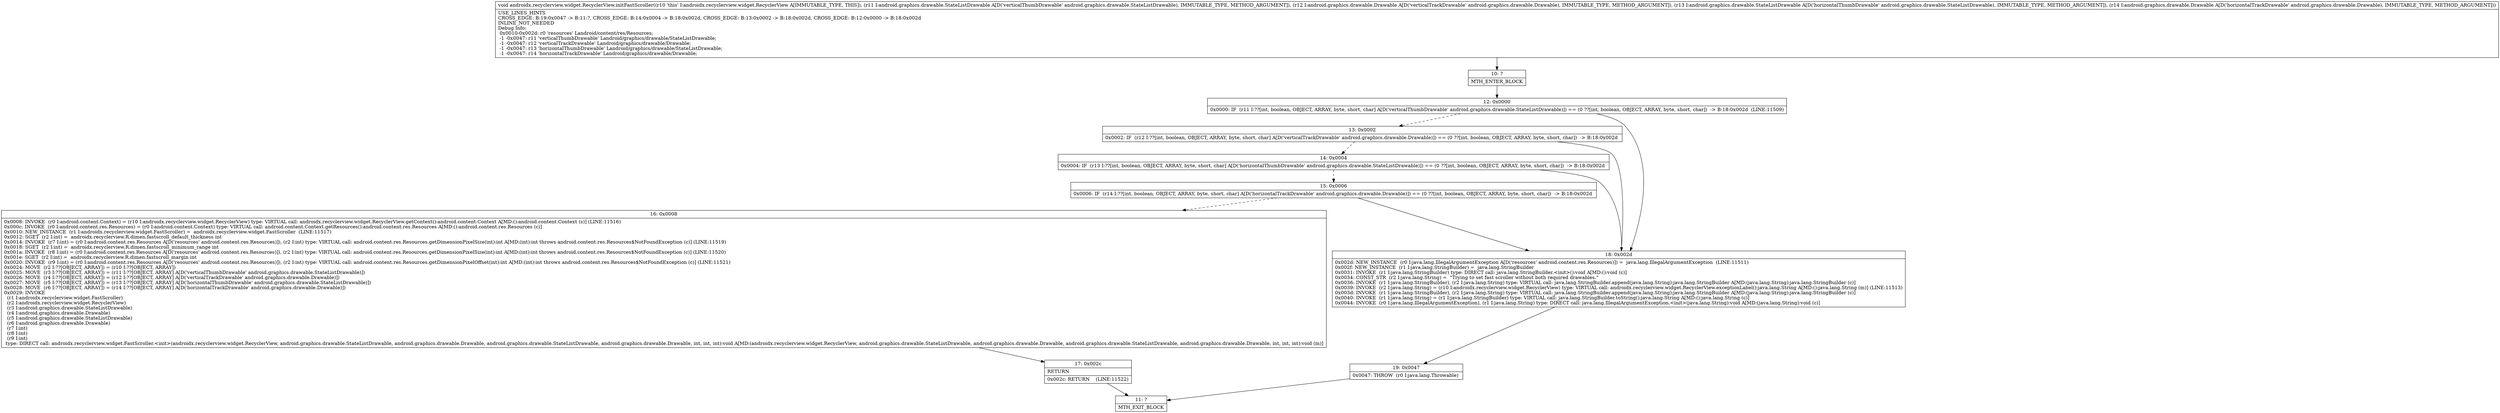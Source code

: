 digraph "CFG forandroidx.recyclerview.widget.RecyclerView.initFastScroller(Landroid\/graphics\/drawable\/StateListDrawable;Landroid\/graphics\/drawable\/Drawable;Landroid\/graphics\/drawable\/StateListDrawable;Landroid\/graphics\/drawable\/Drawable;)V" {
Node_10 [shape=record,label="{10\:\ ?|MTH_ENTER_BLOCK\l}"];
Node_12 [shape=record,label="{12\:\ 0x0000|0x0000: IF  (r11 I:??[int, boolean, OBJECT, ARRAY, byte, short, char] A[D('verticalThumbDrawable' android.graphics.drawable.StateListDrawable)]) == (0 ??[int, boolean, OBJECT, ARRAY, byte, short, char])  \-\> B:18:0x002d  (LINE:11509)\l}"];
Node_13 [shape=record,label="{13\:\ 0x0002|0x0002: IF  (r12 I:??[int, boolean, OBJECT, ARRAY, byte, short, char] A[D('verticalTrackDrawable' android.graphics.drawable.Drawable)]) == (0 ??[int, boolean, OBJECT, ARRAY, byte, short, char])  \-\> B:18:0x002d \l}"];
Node_14 [shape=record,label="{14\:\ 0x0004|0x0004: IF  (r13 I:??[int, boolean, OBJECT, ARRAY, byte, short, char] A[D('horizontalThumbDrawable' android.graphics.drawable.StateListDrawable)]) == (0 ??[int, boolean, OBJECT, ARRAY, byte, short, char])  \-\> B:18:0x002d \l}"];
Node_15 [shape=record,label="{15\:\ 0x0006|0x0006: IF  (r14 I:??[int, boolean, OBJECT, ARRAY, byte, short, char] A[D('horizontalTrackDrawable' android.graphics.drawable.Drawable)]) == (0 ??[int, boolean, OBJECT, ARRAY, byte, short, char])  \-\> B:18:0x002d \l}"];
Node_16 [shape=record,label="{16\:\ 0x0008|0x0008: INVOKE  (r0 I:android.content.Context) = (r10 I:androidx.recyclerview.widget.RecyclerView) type: VIRTUAL call: androidx.recyclerview.widget.RecyclerView.getContext():android.content.Context A[MD:():android.content.Context (s)] (LINE:11516)\l0x000c: INVOKE  (r0 I:android.content.res.Resources) = (r0 I:android.content.Context) type: VIRTUAL call: android.content.Context.getResources():android.content.res.Resources A[MD:():android.content.res.Resources (c)]\l0x0010: NEW_INSTANCE  (r1 I:androidx.recyclerview.widget.FastScroller) =  androidx.recyclerview.widget.FastScroller  (LINE:11517)\l0x0012: SGET  (r2 I:int) =  androidx.recyclerview.R.dimen.fastscroll_default_thickness int \l0x0014: INVOKE  (r7 I:int) = (r0 I:android.content.res.Resources A[D('resources' android.content.res.Resources)]), (r2 I:int) type: VIRTUAL call: android.content.res.Resources.getDimensionPixelSize(int):int A[MD:(int):int throws android.content.res.Resources$NotFoundException (c)] (LINE:11519)\l0x0018: SGET  (r2 I:int) =  androidx.recyclerview.R.dimen.fastscroll_minimum_range int \l0x001a: INVOKE  (r8 I:int) = (r0 I:android.content.res.Resources A[D('resources' android.content.res.Resources)]), (r2 I:int) type: VIRTUAL call: android.content.res.Resources.getDimensionPixelSize(int):int A[MD:(int):int throws android.content.res.Resources$NotFoundException (c)] (LINE:11520)\l0x001e: SGET  (r2 I:int) =  androidx.recyclerview.R.dimen.fastscroll_margin int \l0x0020: INVOKE  (r9 I:int) = (r0 I:android.content.res.Resources A[D('resources' android.content.res.Resources)]), (r2 I:int) type: VIRTUAL call: android.content.res.Resources.getDimensionPixelOffset(int):int A[MD:(int):int throws android.content.res.Resources$NotFoundException (c)] (LINE:11521)\l0x0024: MOVE  (r2 I:??[OBJECT, ARRAY]) = (r10 I:??[OBJECT, ARRAY]) \l0x0025: MOVE  (r3 I:??[OBJECT, ARRAY]) = (r11 I:??[OBJECT, ARRAY] A[D('verticalThumbDrawable' android.graphics.drawable.StateListDrawable)]) \l0x0026: MOVE  (r4 I:??[OBJECT, ARRAY]) = (r12 I:??[OBJECT, ARRAY] A[D('verticalTrackDrawable' android.graphics.drawable.Drawable)]) \l0x0027: MOVE  (r5 I:??[OBJECT, ARRAY]) = (r13 I:??[OBJECT, ARRAY] A[D('horizontalThumbDrawable' android.graphics.drawable.StateListDrawable)]) \l0x0028: MOVE  (r6 I:??[OBJECT, ARRAY]) = (r14 I:??[OBJECT, ARRAY] A[D('horizontalTrackDrawable' android.graphics.drawable.Drawable)]) \l0x0029: INVOKE  \l  (r1 I:androidx.recyclerview.widget.FastScroller)\l  (r2 I:androidx.recyclerview.widget.RecyclerView)\l  (r3 I:android.graphics.drawable.StateListDrawable)\l  (r4 I:android.graphics.drawable.Drawable)\l  (r5 I:android.graphics.drawable.StateListDrawable)\l  (r6 I:android.graphics.drawable.Drawable)\l  (r7 I:int)\l  (r8 I:int)\l  (r9 I:int)\l type: DIRECT call: androidx.recyclerview.widget.FastScroller.\<init\>(androidx.recyclerview.widget.RecyclerView, android.graphics.drawable.StateListDrawable, android.graphics.drawable.Drawable, android.graphics.drawable.StateListDrawable, android.graphics.drawable.Drawable, int, int, int):void A[MD:(androidx.recyclerview.widget.RecyclerView, android.graphics.drawable.StateListDrawable, android.graphics.drawable.Drawable, android.graphics.drawable.StateListDrawable, android.graphics.drawable.Drawable, int, int, int):void (m)]\l}"];
Node_17 [shape=record,label="{17\:\ 0x002c|RETURN\l|0x002c: RETURN    (LINE:11522)\l}"];
Node_11 [shape=record,label="{11\:\ ?|MTH_EXIT_BLOCK\l}"];
Node_18 [shape=record,label="{18\:\ 0x002d|0x002d: NEW_INSTANCE  (r0 I:java.lang.IllegalArgumentException A[D('resources' android.content.res.Resources)]) =  java.lang.IllegalArgumentException  (LINE:11511)\l0x002f: NEW_INSTANCE  (r1 I:java.lang.StringBuilder) =  java.lang.StringBuilder \l0x0031: INVOKE  (r1 I:java.lang.StringBuilder) type: DIRECT call: java.lang.StringBuilder.\<init\>():void A[MD:():void (c)]\l0x0034: CONST_STR  (r2 I:java.lang.String) =  \"Trying to set fast scroller without both required drawables.\" \l0x0036: INVOKE  (r1 I:java.lang.StringBuilder), (r2 I:java.lang.String) type: VIRTUAL call: java.lang.StringBuilder.append(java.lang.String):java.lang.StringBuilder A[MD:(java.lang.String):java.lang.StringBuilder (c)]\l0x0039: INVOKE  (r2 I:java.lang.String) = (r10 I:androidx.recyclerview.widget.RecyclerView) type: VIRTUAL call: androidx.recyclerview.widget.RecyclerView.exceptionLabel():java.lang.String A[MD:():java.lang.String (m)] (LINE:11513)\l0x003d: INVOKE  (r1 I:java.lang.StringBuilder), (r2 I:java.lang.String) type: VIRTUAL call: java.lang.StringBuilder.append(java.lang.String):java.lang.StringBuilder A[MD:(java.lang.String):java.lang.StringBuilder (c)]\l0x0040: INVOKE  (r1 I:java.lang.String) = (r1 I:java.lang.StringBuilder) type: VIRTUAL call: java.lang.StringBuilder.toString():java.lang.String A[MD:():java.lang.String (c)]\l0x0044: INVOKE  (r0 I:java.lang.IllegalArgumentException), (r1 I:java.lang.String) type: DIRECT call: java.lang.IllegalArgumentException.\<init\>(java.lang.String):void A[MD:(java.lang.String):void (c)]\l}"];
Node_19 [shape=record,label="{19\:\ 0x0047|0x0047: THROW  (r0 I:java.lang.Throwable) \l}"];
MethodNode[shape=record,label="{void androidx.recyclerview.widget.RecyclerView.initFastScroller((r10 'this' I:androidx.recyclerview.widget.RecyclerView A[IMMUTABLE_TYPE, THIS]), (r11 I:android.graphics.drawable.StateListDrawable A[D('verticalThumbDrawable' android.graphics.drawable.StateListDrawable), IMMUTABLE_TYPE, METHOD_ARGUMENT]), (r12 I:android.graphics.drawable.Drawable A[D('verticalTrackDrawable' android.graphics.drawable.Drawable), IMMUTABLE_TYPE, METHOD_ARGUMENT]), (r13 I:android.graphics.drawable.StateListDrawable A[D('horizontalThumbDrawable' android.graphics.drawable.StateListDrawable), IMMUTABLE_TYPE, METHOD_ARGUMENT]), (r14 I:android.graphics.drawable.Drawable A[D('horizontalTrackDrawable' android.graphics.drawable.Drawable), IMMUTABLE_TYPE, METHOD_ARGUMENT]))  | USE_LINES_HINTS\lCROSS_EDGE: B:19:0x0047 \-\> B:11:?, CROSS_EDGE: B:14:0x0004 \-\> B:18:0x002d, CROSS_EDGE: B:13:0x0002 \-\> B:18:0x002d, CROSS_EDGE: B:12:0x0000 \-\> B:18:0x002d\lINLINE_NOT_NEEDED\lDebug Info:\l  0x0010\-0x002d: r0 'resources' Landroid\/content\/res\/Resources;\l  \-1 \-0x0047: r11 'verticalThumbDrawable' Landroid\/graphics\/drawable\/StateListDrawable;\l  \-1 \-0x0047: r12 'verticalTrackDrawable' Landroid\/graphics\/drawable\/Drawable;\l  \-1 \-0x0047: r13 'horizontalThumbDrawable' Landroid\/graphics\/drawable\/StateListDrawable;\l  \-1 \-0x0047: r14 'horizontalTrackDrawable' Landroid\/graphics\/drawable\/Drawable;\l}"];
MethodNode -> Node_10;Node_10 -> Node_12;
Node_12 -> Node_13[style=dashed];
Node_12 -> Node_18;
Node_13 -> Node_14[style=dashed];
Node_13 -> Node_18;
Node_14 -> Node_15[style=dashed];
Node_14 -> Node_18;
Node_15 -> Node_16[style=dashed];
Node_15 -> Node_18;
Node_16 -> Node_17;
Node_17 -> Node_11;
Node_18 -> Node_19;
Node_19 -> Node_11;
}

